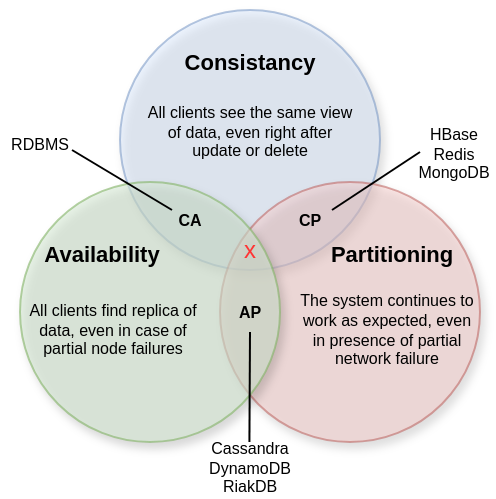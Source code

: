 <mxfile version="14.2.3" type="device"><diagram id="UJPd81tiCRjRC87nnPqn" name="Page-1"><mxGraphModel dx="541" dy="301" grid="1" gridSize="10" guides="1" tooltips="1" connect="1" arrows="1" fold="1" page="1" pageScale="1" pageWidth="850" pageHeight="1100" math="0" shadow="0"><root><mxCell id="0"/><mxCell id="1" parent="0"/><mxCell id="u5fVXvfDlY9vt6mJKfTP-4" value="" style="ellipse;whiteSpace=wrap;html=1;aspect=fixed;fillColor=#dae8fc;strokeColor=#6c8ebf;opacity=50;shadow=1;" parent="1" vertex="1"><mxGeometry x="370" y="10" width="130" height="130" as="geometry"/></mxCell><mxCell id="u5fVXvfDlY9vt6mJKfTP-8" value="" style="ellipse;whiteSpace=wrap;html=1;aspect=fixed;fillColor=#f8cecc;strokeColor=#b85450;opacity=50;shadow=1;" parent="1" vertex="1"><mxGeometry x="420" y="96" width="130" height="130" as="geometry"/></mxCell><mxCell id="u5fVXvfDlY9vt6mJKfTP-7" value="" style="ellipse;whiteSpace=wrap;html=1;aspect=fixed;fillColor=#d5e8d4;strokeColor=#82b366;opacity=60;shadow=1;" parent="1" vertex="1"><mxGeometry x="320" y="96" width="130" height="130" as="geometry"/></mxCell><mxCell id="u5fVXvfDlY9vt6mJKfTP-9" value="Consistancy" style="text;html=1;strokeColor=none;fillColor=none;align=center;verticalAlign=middle;whiteSpace=wrap;rounded=0;opacity=50;fontStyle=1;fontSize=11;" parent="1" vertex="1"><mxGeometry x="395" y="26" width="80" height="20" as="geometry"/></mxCell><mxCell id="u5fVXvfDlY9vt6mJKfTP-10" value="Availability" style="text;html=1;strokeColor=none;fillColor=none;align=center;verticalAlign=middle;whiteSpace=wrap;rounded=0;opacity=50;fontStyle=1;fontSize=11;" parent="1" vertex="1"><mxGeometry x="332.25" y="124.5" width="57.75" height="15" as="geometry"/></mxCell><mxCell id="u5fVXvfDlY9vt6mJKfTP-11" value="Partitioning" style="text;html=1;strokeColor=none;fillColor=none;align=center;verticalAlign=middle;whiteSpace=wrap;rounded=0;opacity=50;fontStyle=1;fontSize=11;" parent="1" vertex="1"><mxGeometry x="475" y="124" width="61.5" height="16" as="geometry"/></mxCell><mxCell id="XckFkxdPU-5ZxwCK4Ajx-1" value="&lt;font color=&quot;#ff3333&quot;&gt;x&lt;/font&gt;" style="text;html=1;strokeColor=none;fillColor=none;align=center;verticalAlign=middle;whiteSpace=wrap;rounded=0;" vertex="1" parent="1"><mxGeometry x="430" y="120" width="10" height="20" as="geometry"/></mxCell><mxCell id="XckFkxdPU-5ZxwCK4Ajx-5" value="All clients see the same view of data, even right after update or delete" style="text;html=1;strokeColor=none;fillColor=none;align=center;verticalAlign=middle;whiteSpace=wrap;rounded=0;fontSize=8;" vertex="1" parent="1"><mxGeometry x="380" y="46" width="110" height="50" as="geometry"/></mxCell><mxCell id="XckFkxdPU-5ZxwCK4Ajx-6" value="All clients find replica of data, even in case of partial node failures" style="text;html=1;strokeColor=none;fillColor=none;align=center;verticalAlign=middle;whiteSpace=wrap;rounded=0;fontSize=8;" vertex="1" parent="1"><mxGeometry x="320" y="150" width="93" height="40" as="geometry"/></mxCell><mxCell id="XckFkxdPU-5ZxwCK4Ajx-7" value="The system continues to work as expected, even in presence of partial network failure" style="text;html=1;strokeColor=none;fillColor=none;align=center;verticalAlign=middle;whiteSpace=wrap;rounded=0;fontSize=8;labelBackgroundColor=none;labelPosition=center;verticalLabelPosition=middle;" vertex="1" parent="1"><mxGeometry x="457" y="150" width="93" height="40" as="geometry"/></mxCell><mxCell id="XckFkxdPU-5ZxwCK4Ajx-8" value="&lt;b&gt;AP&lt;/b&gt;" style="text;html=1;strokeColor=none;fillColor=none;align=center;verticalAlign=middle;whiteSpace=wrap;rounded=0;labelBackgroundColor=none;fontSize=8;" vertex="1" parent="1"><mxGeometry x="425" y="151" width="20" height="20" as="geometry"/></mxCell><mxCell id="XckFkxdPU-5ZxwCK4Ajx-9" value="&lt;b&gt;CA&lt;/b&gt;" style="text;html=1;strokeColor=none;fillColor=none;align=center;verticalAlign=middle;whiteSpace=wrap;rounded=0;labelBackgroundColor=none;fontSize=8;" vertex="1" parent="1"><mxGeometry x="395" y="104.5" width="20" height="20" as="geometry"/></mxCell><mxCell id="XckFkxdPU-5ZxwCK4Ajx-10" value="&lt;b&gt;CP&lt;/b&gt;" style="text;html=1;strokeColor=none;fillColor=none;align=center;verticalAlign=middle;whiteSpace=wrap;rounded=0;labelBackgroundColor=none;fontSize=8;" vertex="1" parent="1"><mxGeometry x="455" y="104.5" width="20" height="20" as="geometry"/></mxCell><mxCell id="XckFkxdPU-5ZxwCK4Ajx-11" value="" style="endArrow=none;html=1;fontSize=8;entryX=0.5;entryY=1;entryDx=0;entryDy=0;" edge="1" parent="1" target="XckFkxdPU-5ZxwCK4Ajx-8"><mxGeometry width="50" height="50" relative="1" as="geometry"><mxPoint x="434.71" y="226" as="sourcePoint"/><mxPoint x="434.71" y="206" as="targetPoint"/></mxGeometry></mxCell><mxCell id="XckFkxdPU-5ZxwCK4Ajx-13" value="" style="endArrow=none;html=1;fontSize=8;" edge="1" parent="1"><mxGeometry width="50" height="50" relative="1" as="geometry"><mxPoint x="476" y="110" as="sourcePoint"/><mxPoint x="520" y="81" as="targetPoint"/></mxGeometry></mxCell><mxCell id="XckFkxdPU-5ZxwCK4Ajx-14" value="" style="endArrow=none;html=1;fontSize=8;" edge="1" parent="1"><mxGeometry width="50" height="50" relative="1" as="geometry"><mxPoint x="346" y="80" as="sourcePoint"/><mxPoint x="396" y="110" as="targetPoint"/></mxGeometry></mxCell><mxCell id="XckFkxdPU-5ZxwCK4Ajx-16" value="Cassandra&lt;br&gt;DynamoDB&lt;br&gt;RiakDB" style="text;html=1;strokeColor=none;fillColor=none;align=center;verticalAlign=middle;whiteSpace=wrap;rounded=0;labelBackgroundColor=none;fontSize=8;" vertex="1" parent="1"><mxGeometry x="415" y="229" width="40" height="20" as="geometry"/></mxCell><mxCell id="XckFkxdPU-5ZxwCK4Ajx-17" value="HBase&lt;br&gt;Redis&lt;br&gt;MongoDB" style="text;html=1;strokeColor=none;fillColor=none;align=center;verticalAlign=middle;whiteSpace=wrap;rounded=0;labelBackgroundColor=none;fontSize=8;" vertex="1" parent="1"><mxGeometry x="517" y="72" width="40" height="20" as="geometry"/></mxCell><mxCell id="XckFkxdPU-5ZxwCK4Ajx-18" value="RDBMS" style="text;html=1;strokeColor=none;fillColor=none;align=center;verticalAlign=middle;whiteSpace=wrap;rounded=0;labelBackgroundColor=none;fontSize=8;" vertex="1" parent="1"><mxGeometry x="310" y="67" width="40" height="20" as="geometry"/></mxCell></root></mxGraphModel></diagram></mxfile>